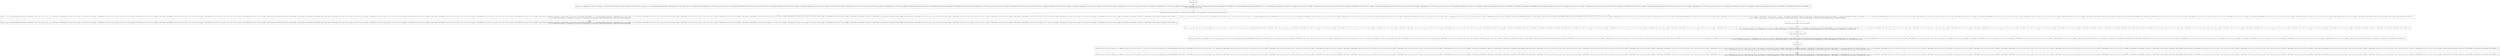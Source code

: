 digraph {
    graph [rankdir=TB
          ,bgcolor=transparent];
    node [shape=box
         ,fillcolor=white
         ,style=filled];
    0 [label=<O <BR/> neq(v<SUB>181</SUB>, v<SUB>181</SUB>)>];
    1 [label=<C <BR/> neq(v<SUB>196</SUB>, v<SUB>196</SUB>), mkng(C Var [C Succ [C Succ [v<SUB>196</SUB>]]], v<SUB>112</SUB>, C Sub [C Succ [C Succ [v<SUB>196</SUB>]] C Succ [C Succ [v<SUB>196</SUB>]]] : [C Sub [C Succ [C Succ [v<SUB>196</SUB>]] v<SUB>86</SUB>]], v<SUB>114</SUB>), non_ground_member(C Term [Clause C Term [Parent C Succ [C Succ [v<SUB>196</SUB>]] : [v<SUB>86</SUB>]] : v<SUB>128</SUB>], C Term [Clause C Term [Father C Var [C Succ [C Succ [v<SUB>196</SUB>]]] : [C Var [C Succ [C Succ [v<SUB>196</SUB>]]]]] : C Term [Parent C Var [C Succ [C Succ [v<SUB>196</SUB>]]] : [C Var [C Succ [C Succ [v<SUB>196</SUB>]]]]] : [C Term [Male [C Var [C Succ [C Succ [v<SUB>196</SUB>]]]]]]] : C Term [Clause C Term [Mother C Var [C Succ [C Succ [v<SUB>196</SUB>]]] : [C Var [C Succ [C Succ [v<SUB>196</SUB>]]]]] : C Term [Parent C Var [C Succ [C Succ [v<SUB>196</SUB>]]] : [C Var [C Succ [C Succ [v<SUB>196</SUB>]]]]] : [C Term [Female [C Var [C Succ [C Succ [v<SUB>196</SUB>]]]]]]] : C Term [Clause [C Term [Parent C Term [A []] : [C Term [B []]]]]] : [C Term [Clause [C Term [Male [C Term [A []]]]]]]), solve(C Term [Clause C Term [Father C Var [C Succ [C Succ [v<SUB>196</SUB>]]] : [C Var [C Succ [C Succ [v<SUB>196</SUB>]]]]] : C Term [Parent C Var [C Succ [C Succ [v<SUB>196</SUB>]]] : [C Var [C Succ [C Succ [v<SUB>196</SUB>]]]]] : [C Term [Male [C Var [C Succ [C Succ [v<SUB>196</SUB>]]]]]]] : C Term [Clause C Term [Mother C Var [C Succ [C Succ [v<SUB>196</SUB>]]] : [C Var [C Succ [C Succ [v<SUB>196</SUB>]]]]] : C Term [Parent C Var [C Succ [C Succ [v<SUB>196</SUB>]]] : [C Var [C Succ [C Succ [v<SUB>196</SUB>]]]]] : [C Term [Female [C Var [C Succ [C Succ [v<SUB>196</SUB>]]]]]]] : C Term [Clause [C Term [Parent C Term [A []] : [C Term [B []]]]]] : [C Term [Clause [C Term [Male [C Term [A []]]]]]], v<SUB>128</SUB>), non_ground_member(C Term [Clause C Term [Male [v<SUB>112</SUB>]] : v<SUB>133</SUB>], C Term [Clause C Term [Father C Var [C Succ [C Succ [v<SUB>196</SUB>]]] : [C Var [C Succ [C Succ [v<SUB>196</SUB>]]]]] : C Term [Parent C Var [C Succ [C Succ [v<SUB>196</SUB>]]] : [C Var [C Succ [C Succ [v<SUB>196</SUB>]]]]] : [C Term [Male [C Var [C Succ [C Succ [v<SUB>196</SUB>]]]]]]] : C Term [Clause C Term [Mother C Var [C Succ [C Succ [v<SUB>196</SUB>]]] : [C Var [C Succ [C Succ [v<SUB>196</SUB>]]]]] : C Term [Parent C Var [C Succ [C Succ [v<SUB>196</SUB>]]] : [C Var [C Succ [C Succ [v<SUB>196</SUB>]]]]] : [C Term [Female [C Var [C Succ [C Succ [v<SUB>196</SUB>]]]]]]] : C Term [Clause [C Term [Parent C Term [A []] : [C Term [B []]]]]] : [C Term [Clause [C Term [Male [C Term [A []]]]]]]), solve(C Term [Clause C Term [Father C Var [C Succ [C Succ [v<SUB>196</SUB>]]] : [C Var [C Succ [C Succ [v<SUB>196</SUB>]]]]] : C Term [Parent C Var [C Succ [C Succ [v<SUB>196</SUB>]]] : [C Var [C Succ [C Succ [v<SUB>196</SUB>]]]]] : [C Term [Male [C Var [C Succ [C Succ [v<SUB>196</SUB>]]]]]]] : C Term [Clause C Term [Mother C Var [C Succ [C Succ [v<SUB>196</SUB>]]] : [C Var [C Succ [C Succ [v<SUB>196</SUB>]]]]] : C Term [Parent C Var [C Succ [C Succ [v<SUB>196</SUB>]]] : [C Var [C Succ [C Succ [v<SUB>196</SUB>]]]]] : [C Term [Female [C Var [C Succ [C Succ [v<SUB>196</SUB>]]]]]]] : C Term [Clause [C Term [Parent C Term [A []] : [C Term [B []]]]]] : [C Term [Clause [C Term [Male [C Term [A []]]]]]], v<SUB>133</SUB>) <BR/>  [ v<SUB>181</SUB> &rarr; C Succ [v<SUB>195</SUB>], v<SUB>195</SUB> &rarr; v<SUB>196</SUB> ] >];
    2 [label=<O <BR/> mkng(C Var [C Succ [C Succ [v<SUB>196</SUB>]]], v<SUB>112</SUB>, C Sub [C Succ [C Succ [v<SUB>196</SUB>]] C Succ [C Succ [v<SUB>196</SUB>]]] : [C Sub [C Succ [C Succ [v<SUB>196</SUB>]] v<SUB>86</SUB>]], v<SUB>114</SUB>)>];
    3 [label=<C <BR/> neq(v<SUB>196</SUB>, v<SUB>196</SUB>), non_ground_member(C Term [Clause C Term [Parent C Succ [C Succ [v<SUB>196</SUB>]] : [v<SUB>86</SUB>]] : v<SUB>128</SUB>], C Term [Clause C Term [Father C Var [C Succ [C Succ [v<SUB>196</SUB>]]] : [C Var [C Succ [C Succ [v<SUB>196</SUB>]]]]] : C Term [Parent C Var [C Succ [C Succ [v<SUB>196</SUB>]]] : [C Var [C Succ [C Succ [v<SUB>196</SUB>]]]]] : [C Term [Male [C Var [C Succ [C Succ [v<SUB>196</SUB>]]]]]]] : C Term [Clause C Term [Mother C Var [C Succ [C Succ [v<SUB>196</SUB>]]] : [C Var [C Succ [C Succ [v<SUB>196</SUB>]]]]] : C Term [Parent C Var [C Succ [C Succ [v<SUB>196</SUB>]]] : [C Var [C Succ [C Succ [v<SUB>196</SUB>]]]]] : [C Term [Female [C Var [C Succ [C Succ [v<SUB>196</SUB>]]]]]]] : C Term [Clause [C Term [Parent C Term [A []] : [C Term [B []]]]]] : [C Term [Clause [C Term [Male [C Term [A []]]]]]]), solve(C Term [Clause C Term [Father C Var [C Succ [C Succ [v<SUB>196</SUB>]]] : [C Var [C Succ [C Succ [v<SUB>196</SUB>]]]]] : C Term [Parent C Var [C Succ [C Succ [v<SUB>196</SUB>]]] : [C Var [C Succ [C Succ [v<SUB>196</SUB>]]]]] : [C Term [Male [C Var [C Succ [C Succ [v<SUB>196</SUB>]]]]]]] : C Term [Clause C Term [Mother C Var [C Succ [C Succ [v<SUB>196</SUB>]]] : [C Var [C Succ [C Succ [v<SUB>196</SUB>]]]]] : C Term [Parent C Var [C Succ [C Succ [v<SUB>196</SUB>]]] : [C Var [C Succ [C Succ [v<SUB>196</SUB>]]]]] : [C Term [Female [C Var [C Succ [C Succ [v<SUB>196</SUB>]]]]]]] : C Term [Clause [C Term [Parent C Term [A []] : [C Term [B []]]]]] : [C Term [Clause [C Term [Male [C Term [A []]]]]]], v<SUB>128</SUB>), non_ground_member(C Term [Clause C Term [Male [C Succ [C Succ [v<SUB>196</SUB>]]]] : v<SUB>133</SUB>], C Term [Clause C Term [Father C Var [C Succ [C Succ [v<SUB>196</SUB>]]] : [C Var [C Succ [C Succ [v<SUB>196</SUB>]]]]] : C Term [Parent C Var [C Succ [C Succ [v<SUB>196</SUB>]]] : [C Var [C Succ [C Succ [v<SUB>196</SUB>]]]]] : [C Term [Male [C Var [C Succ [C Succ [v<SUB>196</SUB>]]]]]]] : C Term [Clause C Term [Mother C Var [C Succ [C Succ [v<SUB>196</SUB>]]] : [C Var [C Succ [C Succ [v<SUB>196</SUB>]]]]] : C Term [Parent C Var [C Succ [C Succ [v<SUB>196</SUB>]]] : [C Var [C Succ [C Succ [v<SUB>196</SUB>]]]]] : [C Term [Female [C Var [C Succ [C Succ [v<SUB>196</SUB>]]]]]]] : C Term [Clause [C Term [Parent C Term [A []] : [C Term [B []]]]]] : [C Term [Clause [C Term [Male [C Term [A []]]]]]]), solve(C Term [Clause C Term [Father C Var [C Succ [C Succ [v<SUB>196</SUB>]]] : [C Var [C Succ [C Succ [v<SUB>196</SUB>]]]]] : C Term [Parent C Var [C Succ [C Succ [v<SUB>196</SUB>]]] : [C Var [C Succ [C Succ [v<SUB>196</SUB>]]]]] : [C Term [Male [C Var [C Succ [C Succ [v<SUB>196</SUB>]]]]]]] : C Term [Clause C Term [Mother C Var [C Succ [C Succ [v<SUB>196</SUB>]]] : [C Var [C Succ [C Succ [v<SUB>196</SUB>]]]]] : C Term [Parent C Var [C Succ [C Succ [v<SUB>196</SUB>]]] : [C Var [C Succ [C Succ [v<SUB>196</SUB>]]]]] : [C Term [Female [C Var [C Succ [C Succ [v<SUB>196</SUB>]]]]]]] : C Term [Clause [C Term [Parent C Term [A []] : [C Term [B []]]]]] : [C Term [Clause [C Term [Male [C Term [A []]]]]]], v<SUB>133</SUB>) <BR/>  [ v<SUB>112</SUB> &rarr; C Succ [C Succ [v<SUB>196</SUB>]], v<SUB>114</SUB> &rarr; C Sub [v<SUB>198</SUB> v<SUB>112</SUB>] : v<SUB>199</SUB>, v<SUB>181</SUB> &rarr; C Succ [v<SUB>195</SUB>], v<SUB>195</SUB> &rarr; v<SUB>196</SUB>, v<SUB>198</SUB> &rarr; C Succ [C Succ [v<SUB>196</SUB>]], v<SUB>199</SUB> &rarr; [C Sub [C Succ [C Succ [v<SUB>196</SUB>]] v<SUB>86</SUB>]] ] >];
    4 [label=<C <BR/> neq(v<SUB>196</SUB>, v<SUB>196</SUB>), neq(C Succ [C Succ [v<SUB>196</SUB>]], C Succ [C Succ [v<SUB>196</SUB>]]), mkng(C Var [C Succ [C Succ [v<SUB>196</SUB>]]], v<SUB>112</SUB>, [C Sub [C Succ [C Succ [v<SUB>196</SUB>]] v<SUB>86</SUB>]], v<SUB>203</SUB>), non_ground_member(C Term [Clause C Term [Parent C Succ [C Succ [v<SUB>196</SUB>]] : [v<SUB>86</SUB>]] : v<SUB>128</SUB>], C Term [Clause C Term [Father C Var [C Succ [C Succ [v<SUB>196</SUB>]]] : [C Var [C Succ [C Succ [v<SUB>196</SUB>]]]]] : C Term [Parent C Var [C Succ [C Succ [v<SUB>196</SUB>]]] : [C Var [C Succ [C Succ [v<SUB>196</SUB>]]]]] : [C Term [Male [C Var [C Succ [C Succ [v<SUB>196</SUB>]]]]]]] : C Term [Clause C Term [Mother C Var [C Succ [C Succ [v<SUB>196</SUB>]]] : [C Var [C Succ [C Succ [v<SUB>196</SUB>]]]]] : C Term [Parent C Var [C Succ [C Succ [v<SUB>196</SUB>]]] : [C Var [C Succ [C Succ [v<SUB>196</SUB>]]]]] : [C Term [Female [C Var [C Succ [C Succ [v<SUB>196</SUB>]]]]]]] : C Term [Clause [C Term [Parent C Term [A []] : [C Term [B []]]]]] : [C Term [Clause [C Term [Male [C Term [A []]]]]]]), solve(C Term [Clause C Term [Father C Var [C Succ [C Succ [v<SUB>196</SUB>]]] : [C Var [C Succ [C Succ [v<SUB>196</SUB>]]]]] : C Term [Parent C Var [C Succ [C Succ [v<SUB>196</SUB>]]] : [C Var [C Succ [C Succ [v<SUB>196</SUB>]]]]] : [C Term [Male [C Var [C Succ [C Succ [v<SUB>196</SUB>]]]]]]] : C Term [Clause C Term [Mother C Var [C Succ [C Succ [v<SUB>196</SUB>]]] : [C Var [C Succ [C Succ [v<SUB>196</SUB>]]]]] : C Term [Parent C Var [C Succ [C Succ [v<SUB>196</SUB>]]] : [C Var [C Succ [C Succ [v<SUB>196</SUB>]]]]] : [C Term [Female [C Var [C Succ [C Succ [v<SUB>196</SUB>]]]]]]] : C Term [Clause [C Term [Parent C Term [A []] : [C Term [B []]]]]] : [C Term [Clause [C Term [Male [C Term [A []]]]]]], v<SUB>128</SUB>), non_ground_member(C Term [Clause C Term [Male [v<SUB>112</SUB>]] : v<SUB>133</SUB>], C Term [Clause C Term [Father C Var [C Succ [C Succ [v<SUB>196</SUB>]]] : [C Var [C Succ [C Succ [v<SUB>196</SUB>]]]]] : C Term [Parent C Var [C Succ [C Succ [v<SUB>196</SUB>]]] : [C Var [C Succ [C Succ [v<SUB>196</SUB>]]]]] : [C Term [Male [C Var [C Succ [C Succ [v<SUB>196</SUB>]]]]]]] : C Term [Clause C Term [Mother C Var [C Succ [C Succ [v<SUB>196</SUB>]]] : [C Var [C Succ [C Succ [v<SUB>196</SUB>]]]]] : C Term [Parent C Var [C Succ [C Succ [v<SUB>196</SUB>]]] : [C Var [C Succ [C Succ [v<SUB>196</SUB>]]]]] : [C Term [Female [C Var [C Succ [C Succ [v<SUB>196</SUB>]]]]]]] : C Term [Clause [C Term [Parent C Term [A []] : [C Term [B []]]]]] : [C Term [Clause [C Term [Male [C Term [A []]]]]]]), solve(C Term [Clause C Term [Father C Var [C Succ [C Succ [v<SUB>196</SUB>]]] : [C Var [C Succ [C Succ [v<SUB>196</SUB>]]]]] : C Term [Parent C Var [C Succ [C Succ [v<SUB>196</SUB>]]] : [C Var [C Succ [C Succ [v<SUB>196</SUB>]]]]] : [C Term [Male [C Var [C Succ [C Succ [v<SUB>196</SUB>]]]]]]] : C Term [Clause C Term [Mother C Var [C Succ [C Succ [v<SUB>196</SUB>]]] : [C Var [C Succ [C Succ [v<SUB>196</SUB>]]]]] : C Term [Parent C Var [C Succ [C Succ [v<SUB>196</SUB>]]] : [C Var [C Succ [C Succ [v<SUB>196</SUB>]]]]] : [C Term [Female [C Var [C Succ [C Succ [v<SUB>196</SUB>]]]]]]] : C Term [Clause [C Term [Parent C Term [A []] : [C Term [B []]]]]] : [C Term [Clause [C Term [Male [C Term [A []]]]]]], v<SUB>133</SUB>) <BR/>  [ v<SUB>114</SUB> &rarr; C Sub [v<SUB>201</SUB> v<SUB>204</SUB>] : v<SUB>203</SUB>, v<SUB>181</SUB> &rarr; C Succ [v<SUB>195</SUB>], v<SUB>195</SUB> &rarr; v<SUB>196</SUB>, v<SUB>200</SUB> &rarr; C Succ [C Succ [v<SUB>196</SUB>]], v<SUB>201</SUB> &rarr; C Succ [C Succ [v<SUB>196</SUB>]], v<SUB>202</SUB> &rarr; [C Sub [C Succ [C Succ [v<SUB>196</SUB>]] v<SUB>86</SUB>]], v<SUB>204</SUB> &rarr; C Succ [C Succ [v<SUB>196</SUB>]] ] >];
    5 [label=<Leaf <BR/> neq(v<SUB>196</SUB>, v<SUB>196</SUB>), non_ground_member(C Term [Clause C Term [Parent C Succ [C Succ [v<SUB>196</SUB>]] : [v<SUB>86</SUB>]] : v<SUB>128</SUB>], C Term [Clause C Term [Father C Var [C Succ [C Succ [v<SUB>196</SUB>]]] : [C Var [C Succ [C Succ [v<SUB>196</SUB>]]]]] : C Term [Parent C Var [C Succ [C Succ [v<SUB>196</SUB>]]] : [C Var [C Succ [C Succ [v<SUB>196</SUB>]]]]] : [C Term [Male [C Var [C Succ [C Succ [v<SUB>196</SUB>]]]]]]] : C Term [Clause C Term [Mother C Var [C Succ [C Succ [v<SUB>196</SUB>]]] : [C Var [C Succ [C Succ [v<SUB>196</SUB>]]]]] : C Term [Parent C Var [C Succ [C Succ [v<SUB>196</SUB>]]] : [C Var [C Succ [C Succ [v<SUB>196</SUB>]]]]] : [C Term [Female [C Var [C Succ [C Succ [v<SUB>196</SUB>]]]]]]] : C Term [Clause [C Term [Parent C Term [A []] : [C Term [B []]]]]] : [C Term [Clause [C Term [Male [C Term [A []]]]]]]), solve(C Term [Clause C Term [Father C Var [C Succ [C Succ [v<SUB>196</SUB>]]] : [C Var [C Succ [C Succ [v<SUB>196</SUB>]]]]] : C Term [Parent C Var [C Succ [C Succ [v<SUB>196</SUB>]]] : [C Var [C Succ [C Succ [v<SUB>196</SUB>]]]]] : [C Term [Male [C Var [C Succ [C Succ [v<SUB>196</SUB>]]]]]]] : C Term [Clause C Term [Mother C Var [C Succ [C Succ [v<SUB>196</SUB>]]] : [C Var [C Succ [C Succ [v<SUB>196</SUB>]]]]] : C Term [Parent C Var [C Succ [C Succ [v<SUB>196</SUB>]]] : [C Var [C Succ [C Succ [v<SUB>196</SUB>]]]]] : [C Term [Female [C Var [C Succ [C Succ [v<SUB>196</SUB>]]]]]]] : C Term [Clause [C Term [Parent C Term [A []] : [C Term [B []]]]]] : [C Term [Clause [C Term [Male [C Term [A []]]]]]], v<SUB>128</SUB>), non_ground_member(C Term [Clause C Term [Male [C Succ [C Succ [v<SUB>196</SUB>]]]] : v<SUB>133</SUB>], C Term [Clause C Term [Father C Var [C Succ [C Succ [v<SUB>196</SUB>]]] : [C Var [C Succ [C Succ [v<SUB>196</SUB>]]]]] : C Term [Parent C Var [C Succ [C Succ [v<SUB>196</SUB>]]] : [C Var [C Succ [C Succ [v<SUB>196</SUB>]]]]] : [C Term [Male [C Var [C Succ [C Succ [v<SUB>196</SUB>]]]]]]] : C Term [Clause C Term [Mother C Var [C Succ [C Succ [v<SUB>196</SUB>]]] : [C Var [C Succ [C Succ [v<SUB>196</SUB>]]]]] : C Term [Parent C Var [C Succ [C Succ [v<SUB>196</SUB>]]] : [C Var [C Succ [C Succ [v<SUB>196</SUB>]]]]] : [C Term [Female [C Var [C Succ [C Succ [v<SUB>196</SUB>]]]]]]] : C Term [Clause [C Term [Parent C Term [A []] : [C Term [B []]]]]] : [C Term [Clause [C Term [Male [C Term [A []]]]]]]), solve(C Term [Clause C Term [Father C Var [C Succ [C Succ [v<SUB>196</SUB>]]] : [C Var [C Succ [C Succ [v<SUB>196</SUB>]]]]] : C Term [Parent C Var [C Succ [C Succ [v<SUB>196</SUB>]]] : [C Var [C Succ [C Succ [v<SUB>196</SUB>]]]]] : [C Term [Male [C Var [C Succ [C Succ [v<SUB>196</SUB>]]]]]]] : C Term [Clause C Term [Mother C Var [C Succ [C Succ [v<SUB>196</SUB>]]] : [C Var [C Succ [C Succ [v<SUB>196</SUB>]]]]] : C Term [Parent C Var [C Succ [C Succ [v<SUB>196</SUB>]]] : [C Var [C Succ [C Succ [v<SUB>196</SUB>]]]]] : [C Term [Female [C Var [C Succ [C Succ [v<SUB>196</SUB>]]]]]]] : C Term [Clause [C Term [Parent C Term [A []] : [C Term [B []]]]]] : [C Term [Clause [C Term [Male [C Term [A []]]]]]], v<SUB>133</SUB>) <BR/>  [ v<SUB>112</SUB> &rarr; C Succ [C Succ [v<SUB>196</SUB>]], v<SUB>114</SUB> &rarr; C Sub [v<SUB>198</SUB> v<SUB>112</SUB>] : v<SUB>199</SUB>, v<SUB>181</SUB> &rarr; C Succ [v<SUB>195</SUB>], v<SUB>195</SUB> &rarr; v<SUB>196</SUB>, v<SUB>198</SUB> &rarr; C Succ [C Succ [v<SUB>196</SUB>]], v<SUB>199</SUB> &rarr; [C Sub [C Succ [C Succ [v<SUB>196</SUB>]] v<SUB>86</SUB>]] ] >];
    6 [label=<O <BR/> neq(C Succ [C Succ [v<SUB>196</SUB>]], C Succ [C Succ [v<SUB>196</SUB>]])>];
    7 [label=<C <BR/> neq(v<SUB>196</SUB>, v<SUB>196</SUB>), neq(C Succ [v<SUB>196</SUB>], C Succ [v<SUB>196</SUB>]), mkng(C Var [C Succ [C Succ [v<SUB>196</SUB>]]], v<SUB>112</SUB>, [C Sub [C Succ [C Succ [v<SUB>196</SUB>]] v<SUB>86</SUB>]], v<SUB>203</SUB>), non_ground_member(C Term [Clause C Term [Parent C Succ [C Succ [v<SUB>196</SUB>]] : [v<SUB>86</SUB>]] : v<SUB>128</SUB>], C Term [Clause C Term [Father C Var [C Succ [C Succ [v<SUB>196</SUB>]]] : [C Var [C Succ [C Succ [v<SUB>196</SUB>]]]]] : C Term [Parent C Var [C Succ [C Succ [v<SUB>196</SUB>]]] : [C Var [C Succ [C Succ [v<SUB>196</SUB>]]]]] : [C Term [Male [C Var [C Succ [C Succ [v<SUB>196</SUB>]]]]]]] : C Term [Clause C Term [Mother C Var [C Succ [C Succ [v<SUB>196</SUB>]]] : [C Var [C Succ [C Succ [v<SUB>196</SUB>]]]]] : C Term [Parent C Var [C Succ [C Succ [v<SUB>196</SUB>]]] : [C Var [C Succ [C Succ [v<SUB>196</SUB>]]]]] : [C Term [Female [C Var [C Succ [C Succ [v<SUB>196</SUB>]]]]]]] : C Term [Clause [C Term [Parent C Term [A []] : [C Term [B []]]]]] : [C Term [Clause [C Term [Male [C Term [A []]]]]]]), solve(C Term [Clause C Term [Father C Var [C Succ [C Succ [v<SUB>196</SUB>]]] : [C Var [C Succ [C Succ [v<SUB>196</SUB>]]]]] : C Term [Parent C Var [C Succ [C Succ [v<SUB>196</SUB>]]] : [C Var [C Succ [C Succ [v<SUB>196</SUB>]]]]] : [C Term [Male [C Var [C Succ [C Succ [v<SUB>196</SUB>]]]]]]] : C Term [Clause C Term [Mother C Var [C Succ [C Succ [v<SUB>196</SUB>]]] : [C Var [C Succ [C Succ [v<SUB>196</SUB>]]]]] : C Term [Parent C Var [C Succ [C Succ [v<SUB>196</SUB>]]] : [C Var [C Succ [C Succ [v<SUB>196</SUB>]]]]] : [C Term [Female [C Var [C Succ [C Succ [v<SUB>196</SUB>]]]]]]] : C Term [Clause [C Term [Parent C Term [A []] : [C Term [B []]]]]] : [C Term [Clause [C Term [Male [C Term [A []]]]]]], v<SUB>128</SUB>), non_ground_member(C Term [Clause C Term [Male [v<SUB>112</SUB>]] : v<SUB>133</SUB>], C Term [Clause C Term [Father C Var [C Succ [C Succ [v<SUB>196</SUB>]]] : [C Var [C Succ [C Succ [v<SUB>196</SUB>]]]]] : C Term [Parent C Var [C Succ [C Succ [v<SUB>196</SUB>]]] : [C Var [C Succ [C Succ [v<SUB>196</SUB>]]]]] : [C Term [Male [C Var [C Succ [C Succ [v<SUB>196</SUB>]]]]]]] : C Term [Clause C Term [Mother C Var [C Succ [C Succ [v<SUB>196</SUB>]]] : [C Var [C Succ [C Succ [v<SUB>196</SUB>]]]]] : C Term [Parent C Var [C Succ [C Succ [v<SUB>196</SUB>]]] : [C Var [C Succ [C Succ [v<SUB>196</SUB>]]]]] : [C Term [Female [C Var [C Succ [C Succ [v<SUB>196</SUB>]]]]]]] : C Term [Clause [C Term [Parent C Term [A []] : [C Term [B []]]]]] : [C Term [Clause [C Term [Male [C Term [A []]]]]]]), solve(C Term [Clause C Term [Father C Var [C Succ [C Succ [v<SUB>196</SUB>]]] : [C Var [C Succ [C Succ [v<SUB>196</SUB>]]]]] : C Term [Parent C Var [C Succ [C Succ [v<SUB>196</SUB>]]] : [C Var [C Succ [C Succ [v<SUB>196</SUB>]]]]] : [C Term [Male [C Var [C Succ [C Succ [v<SUB>196</SUB>]]]]]]] : C Term [Clause C Term [Mother C Var [C Succ [C Succ [v<SUB>196</SUB>]]] : [C Var [C Succ [C Succ [v<SUB>196</SUB>]]]]] : C Term [Parent C Var [C Succ [C Succ [v<SUB>196</SUB>]]] : [C Var [C Succ [C Succ [v<SUB>196</SUB>]]]]] : [C Term [Female [C Var [C Succ [C Succ [v<SUB>196</SUB>]]]]]]] : C Term [Clause [C Term [Parent C Term [A []] : [C Term [B []]]]]] : [C Term [Clause [C Term [Male [C Term [A []]]]]]], v<SUB>133</SUB>) <BR/>  [ v<SUB>114</SUB> &rarr; C Sub [v<SUB>201</SUB> v<SUB>204</SUB>] : v<SUB>203</SUB>, v<SUB>181</SUB> &rarr; C Succ [v<SUB>195</SUB>], v<SUB>195</SUB> &rarr; v<SUB>196</SUB>, v<SUB>200</SUB> &rarr; C Succ [C Succ [v<SUB>196</SUB>]], v<SUB>201</SUB> &rarr; C Succ [C Succ [v<SUB>196</SUB>]], v<SUB>202</SUB> &rarr; [C Sub [C Succ [C Succ [v<SUB>196</SUB>]] v<SUB>86</SUB>]], v<SUB>204</SUB> &rarr; C Succ [C Succ [v<SUB>196</SUB>]], v<SUB>210</SUB> &rarr; C Succ [v<SUB>196</SUB>], v<SUB>211</SUB> &rarr; C Succ [v<SUB>196</SUB>] ] >];
    8 [label=<O <BR/> neq(C Succ [v<SUB>196</SUB>], C Succ [v<SUB>196</SUB>])>];
    9 [label=<C <BR/> neq(v<SUB>215</SUB>, v<SUB>215</SUB>), neq(v<SUB>215</SUB>, v<SUB>215</SUB>), mkng(C Var [C Succ [C Succ [v<SUB>215</SUB>]]], v<SUB>112</SUB>, [C Sub [C Succ [C Succ [v<SUB>215</SUB>]] v<SUB>86</SUB>]], v<SUB>203</SUB>), non_ground_member(C Term [Clause C Term [Parent C Succ [C Succ [v<SUB>215</SUB>]] : [v<SUB>86</SUB>]] : v<SUB>128</SUB>], C Term [Clause C Term [Father C Var [C Succ [C Succ [v<SUB>215</SUB>]]] : [C Var [C Succ [C Succ [v<SUB>215</SUB>]]]]] : C Term [Parent C Var [C Succ [C Succ [v<SUB>215</SUB>]]] : [C Var [C Succ [C Succ [v<SUB>215</SUB>]]]]] : [C Term [Male [C Var [C Succ [C Succ [v<SUB>215</SUB>]]]]]]] : C Term [Clause C Term [Mother C Var [C Succ [C Succ [v<SUB>215</SUB>]]] : [C Var [C Succ [C Succ [v<SUB>215</SUB>]]]]] : C Term [Parent C Var [C Succ [C Succ [v<SUB>215</SUB>]]] : [C Var [C Succ [C Succ [v<SUB>215</SUB>]]]]] : [C Term [Female [C Var [C Succ [C Succ [v<SUB>215</SUB>]]]]]]] : C Term [Clause [C Term [Parent C Term [A []] : [C Term [B []]]]]] : [C Term [Clause [C Term [Male [C Term [A []]]]]]]), solve(C Term [Clause C Term [Father C Var [C Succ [C Succ [v<SUB>215</SUB>]]] : [C Var [C Succ [C Succ [v<SUB>215</SUB>]]]]] : C Term [Parent C Var [C Succ [C Succ [v<SUB>215</SUB>]]] : [C Var [C Succ [C Succ [v<SUB>215</SUB>]]]]] : [C Term [Male [C Var [C Succ [C Succ [v<SUB>215</SUB>]]]]]]] : C Term [Clause C Term [Mother C Var [C Succ [C Succ [v<SUB>215</SUB>]]] : [C Var [C Succ [C Succ [v<SUB>215</SUB>]]]]] : C Term [Parent C Var [C Succ [C Succ [v<SUB>215</SUB>]]] : [C Var [C Succ [C Succ [v<SUB>215</SUB>]]]]] : [C Term [Female [C Var [C Succ [C Succ [v<SUB>215</SUB>]]]]]]] : C Term [Clause [C Term [Parent C Term [A []] : [C Term [B []]]]]] : [C Term [Clause [C Term [Male [C Term [A []]]]]]], v<SUB>128</SUB>), non_ground_member(C Term [Clause C Term [Male [v<SUB>112</SUB>]] : v<SUB>133</SUB>], C Term [Clause C Term [Father C Var [C Succ [C Succ [v<SUB>215</SUB>]]] : [C Var [C Succ [C Succ [v<SUB>215</SUB>]]]]] : C Term [Parent C Var [C Succ [C Succ [v<SUB>215</SUB>]]] : [C Var [C Succ [C Succ [v<SUB>215</SUB>]]]]] : [C Term [Male [C Var [C Succ [C Succ [v<SUB>215</SUB>]]]]]]] : C Term [Clause C Term [Mother C Var [C Succ [C Succ [v<SUB>215</SUB>]]] : [C Var [C Succ [C Succ [v<SUB>215</SUB>]]]]] : C Term [Parent C Var [C Succ [C Succ [v<SUB>215</SUB>]]] : [C Var [C Succ [C Succ [v<SUB>215</SUB>]]]]] : [C Term [Female [C Var [C Succ [C Succ [v<SUB>215</SUB>]]]]]]] : C Term [Clause [C Term [Parent C Term [A []] : [C Term [B []]]]]] : [C Term [Clause [C Term [Male [C Term [A []]]]]]]), solve(C Term [Clause C Term [Father C Var [C Succ [C Succ [v<SUB>215</SUB>]]] : [C Var [C Succ [C Succ [v<SUB>215</SUB>]]]]] : C Term [Parent C Var [C Succ [C Succ [v<SUB>215</SUB>]]] : [C Var [C Succ [C Succ [v<SUB>215</SUB>]]]]] : [C Term [Male [C Var [C Succ [C Succ [v<SUB>215</SUB>]]]]]]] : C Term [Clause C Term [Mother C Var [C Succ [C Succ [v<SUB>215</SUB>]]] : [C Var [C Succ [C Succ [v<SUB>215</SUB>]]]]] : C Term [Parent C Var [C Succ [C Succ [v<SUB>215</SUB>]]] : [C Var [C Succ [C Succ [v<SUB>215</SUB>]]]]] : [C Term [Female [C Var [C Succ [C Succ [v<SUB>215</SUB>]]]]]]] : C Term [Clause [C Term [Parent C Term [A []] : [C Term [B []]]]]] : [C Term [Clause [C Term [Male [C Term [A []]]]]]], v<SUB>133</SUB>) <BR/>  [ v<SUB>114</SUB> &rarr; C Sub [v<SUB>201</SUB> v<SUB>204</SUB>] : v<SUB>203</SUB>, v<SUB>181</SUB> &rarr; C Succ [v<SUB>195</SUB>], v<SUB>195</SUB> &rarr; v<SUB>196</SUB>, v<SUB>196</SUB> &rarr; v<SUB>214</SUB>, v<SUB>200</SUB> &rarr; C Succ [C Succ [v<SUB>196</SUB>]], v<SUB>201</SUB> &rarr; C Succ [C Succ [v<SUB>196</SUB>]], v<SUB>202</SUB> &rarr; [C Sub [C Succ [C Succ [v<SUB>196</SUB>]] v<SUB>86</SUB>]], v<SUB>204</SUB> &rarr; C Succ [C Succ [v<SUB>196</SUB>]], v<SUB>210</SUB> &rarr; C Succ [v<SUB>196</SUB>], v<SUB>211</SUB> &rarr; C Succ [v<SUB>196</SUB>], v<SUB>214</SUB> &rarr; v<SUB>215</SUB> ] >];
    10 [label=<O <BR/> neq(v<SUB>215</SUB>, v<SUB>215</SUB>)>];
    11 [label=<C <BR/> neq(C Succ [v<SUB>219</SUB>], C Succ [v<SUB>219</SUB>]), neq(v<SUB>219</SUB>, v<SUB>219</SUB>), mkng(C Var [C Succ [C Succ [C Succ [v<SUB>219</SUB>]]]], v<SUB>112</SUB>, [C Sub [C Succ [C Succ [C Succ [v<SUB>219</SUB>]]] v<SUB>86</SUB>]], v<SUB>203</SUB>), non_ground_member(C Term [Clause C Term [Parent C Succ [C Succ [C Succ [v<SUB>219</SUB>]]] : [v<SUB>86</SUB>]] : v<SUB>128</SUB>], C Term [Clause C Term [Father C Var [C Succ [C Succ [C Succ [v<SUB>219</SUB>]]]] : [C Var [C Succ [C Succ [C Succ [v<SUB>219</SUB>]]]]]] : C Term [Parent C Var [C Succ [C Succ [C Succ [v<SUB>219</SUB>]]]] : [C Var [C Succ [C Succ [C Succ [v<SUB>219</SUB>]]]]]] : [C Term [Male [C Var [C Succ [C Succ [C Succ [v<SUB>219</SUB>]]]]]]]] : C Term [Clause C Term [Mother C Var [C Succ [C Succ [C Succ [v<SUB>219</SUB>]]]] : [C Var [C Succ [C Succ [C Succ [v<SUB>219</SUB>]]]]]] : C Term [Parent C Var [C Succ [C Succ [C Succ [v<SUB>219</SUB>]]]] : [C Var [C Succ [C Succ [C Succ [v<SUB>219</SUB>]]]]]] : [C Term [Female [C Var [C Succ [C Succ [C Succ [v<SUB>219</SUB>]]]]]]]] : C Term [Clause [C Term [Parent C Term [A []] : [C Term [B []]]]]] : [C Term [Clause [C Term [Male [C Term [A []]]]]]]), solve(C Term [Clause C Term [Father C Var [C Succ [C Succ [C Succ [v<SUB>219</SUB>]]]] : [C Var [C Succ [C Succ [C Succ [v<SUB>219</SUB>]]]]]] : C Term [Parent C Var [C Succ [C Succ [C Succ [v<SUB>219</SUB>]]]] : [C Var [C Succ [C Succ [C Succ [v<SUB>219</SUB>]]]]]] : [C Term [Male [C Var [C Succ [C Succ [C Succ [v<SUB>219</SUB>]]]]]]]] : C Term [Clause C Term [Mother C Var [C Succ [C Succ [C Succ [v<SUB>219</SUB>]]]] : [C Var [C Succ [C Succ [C Succ [v<SUB>219</SUB>]]]]]] : C Term [Parent C Var [C Succ [C Succ [C Succ [v<SUB>219</SUB>]]]] : [C Var [C Succ [C Succ [C Succ [v<SUB>219</SUB>]]]]]] : [C Term [Female [C Var [C Succ [C Succ [C Succ [v<SUB>219</SUB>]]]]]]]] : C Term [Clause [C Term [Parent C Term [A []] : [C Term [B []]]]]] : [C Term [Clause [C Term [Male [C Term [A []]]]]]], v<SUB>128</SUB>), non_ground_member(C Term [Clause C Term [Male [v<SUB>112</SUB>]] : v<SUB>133</SUB>], C Term [Clause C Term [Father C Var [C Succ [C Succ [C Succ [v<SUB>219</SUB>]]]] : [C Var [C Succ [C Succ [C Succ [v<SUB>219</SUB>]]]]]] : C Term [Parent C Var [C Succ [C Succ [C Succ [v<SUB>219</SUB>]]]] : [C Var [C Succ [C Succ [C Succ [v<SUB>219</SUB>]]]]]] : [C Term [Male [C Var [C Succ [C Succ [C Succ [v<SUB>219</SUB>]]]]]]]] : C Term [Clause C Term [Mother C Var [C Succ [C Succ [C Succ [v<SUB>219</SUB>]]]] : [C Var [C Succ [C Succ [C Succ [v<SUB>219</SUB>]]]]]] : C Term [Parent C Var [C Succ [C Succ [C Succ [v<SUB>219</SUB>]]]] : [C Var [C Succ [C Succ [C Succ [v<SUB>219</SUB>]]]]]] : [C Term [Female [C Var [C Succ [C Succ [C Succ [v<SUB>219</SUB>]]]]]]]] : C Term [Clause [C Term [Parent C Term [A []] : [C Term [B []]]]]] : [C Term [Clause [C Term [Male [C Term [A []]]]]]]), solve(C Term [Clause C Term [Father C Var [C Succ [C Succ [C Succ [v<SUB>219</SUB>]]]] : [C Var [C Succ [C Succ [C Succ [v<SUB>219</SUB>]]]]]] : C Term [Parent C Var [C Succ [C Succ [C Succ [v<SUB>219</SUB>]]]] : [C Var [C Succ [C Succ [C Succ [v<SUB>219</SUB>]]]]]] : [C Term [Male [C Var [C Succ [C Succ [C Succ [v<SUB>219</SUB>]]]]]]]] : C Term [Clause C Term [Mother C Var [C Succ [C Succ [C Succ [v<SUB>219</SUB>]]]] : [C Var [C Succ [C Succ [C Succ [v<SUB>219</SUB>]]]]]] : C Term [Parent C Var [C Succ [C Succ [C Succ [v<SUB>219</SUB>]]]] : [C Var [C Succ [C Succ [C Succ [v<SUB>219</SUB>]]]]]] : [C Term [Female [C Var [C Succ [C Succ [C Succ [v<SUB>219</SUB>]]]]]]]] : C Term [Clause [C Term [Parent C Term [A []] : [C Term [B []]]]]] : [C Term [Clause [C Term [Male [C Term [A []]]]]]], v<SUB>133</SUB>) <BR/>  [ v<SUB>114</SUB> &rarr; C Sub [v<SUB>201</SUB> v<SUB>204</SUB>] : v<SUB>203</SUB>, v<SUB>181</SUB> &rarr; C Succ [v<SUB>195</SUB>], v<SUB>195</SUB> &rarr; v<SUB>196</SUB>, v<SUB>196</SUB> &rarr; v<SUB>214</SUB>, v<SUB>200</SUB> &rarr; C Succ [C Succ [v<SUB>196</SUB>]], v<SUB>201</SUB> &rarr; C Succ [C Succ [v<SUB>196</SUB>]], v<SUB>202</SUB> &rarr; [C Sub [C Succ [C Succ [v<SUB>196</SUB>]] v<SUB>86</SUB>]], v<SUB>204</SUB> &rarr; C Succ [C Succ [v<SUB>196</SUB>]], v<SUB>210</SUB> &rarr; C Succ [v<SUB>196</SUB>], v<SUB>211</SUB> &rarr; C Succ [v<SUB>196</SUB>], v<SUB>214</SUB> &rarr; v<SUB>215</SUB>, v<SUB>215</SUB> &rarr; C Succ [v<SUB>218</SUB>], v<SUB>218</SUB> &rarr; v<SUB>219</SUB> ] >];
    12 [label=<Leaf <BR/> neq(C Succ [v<SUB>219</SUB>], C Succ [v<SUB>219</SUB>]), neq(v<SUB>219</SUB>, v<SUB>219</SUB>), mkng(C Var [C Succ [C Succ [C Succ [v<SUB>219</SUB>]]]], v<SUB>112</SUB>, [C Sub [C Succ [C Succ [C Succ [v<SUB>219</SUB>]]] v<SUB>86</SUB>]], v<SUB>203</SUB>), non_ground_member(C Term [Clause C Term [Parent C Succ [C Succ [C Succ [v<SUB>219</SUB>]]] : [v<SUB>86</SUB>]] : v<SUB>128</SUB>], C Term [Clause C Term [Father C Var [C Succ [C Succ [C Succ [v<SUB>219</SUB>]]]] : [C Var [C Succ [C Succ [C Succ [v<SUB>219</SUB>]]]]]] : C Term [Parent C Var [C Succ [C Succ [C Succ [v<SUB>219</SUB>]]]] : [C Var [C Succ [C Succ [C Succ [v<SUB>219</SUB>]]]]]] : [C Term [Male [C Var [C Succ [C Succ [C Succ [v<SUB>219</SUB>]]]]]]]] : C Term [Clause C Term [Mother C Var [C Succ [C Succ [C Succ [v<SUB>219</SUB>]]]] : [C Var [C Succ [C Succ [C Succ [v<SUB>219</SUB>]]]]]] : C Term [Parent C Var [C Succ [C Succ [C Succ [v<SUB>219</SUB>]]]] : [C Var [C Succ [C Succ [C Succ [v<SUB>219</SUB>]]]]]] : [C Term [Female [C Var [C Succ [C Succ [C Succ [v<SUB>219</SUB>]]]]]]]] : C Term [Clause [C Term [Parent C Term [A []] : [C Term [B []]]]]] : [C Term [Clause [C Term [Male [C Term [A []]]]]]]), solve(C Term [Clause C Term [Father C Var [C Succ [C Succ [C Succ [v<SUB>219</SUB>]]]] : [C Var [C Succ [C Succ [C Succ [v<SUB>219</SUB>]]]]]] : C Term [Parent C Var [C Succ [C Succ [C Succ [v<SUB>219</SUB>]]]] : [C Var [C Succ [C Succ [C Succ [v<SUB>219</SUB>]]]]]] : [C Term [Male [C Var [C Succ [C Succ [C Succ [v<SUB>219</SUB>]]]]]]]] : C Term [Clause C Term [Mother C Var [C Succ [C Succ [C Succ [v<SUB>219</SUB>]]]] : [C Var [C Succ [C Succ [C Succ [v<SUB>219</SUB>]]]]]] : C Term [Parent C Var [C Succ [C Succ [C Succ [v<SUB>219</SUB>]]]] : [C Var [C Succ [C Succ [C Succ [v<SUB>219</SUB>]]]]]] : [C Term [Female [C Var [C Succ [C Succ [C Succ [v<SUB>219</SUB>]]]]]]]] : C Term [Clause [C Term [Parent C Term [A []] : [C Term [B []]]]]] : [C Term [Clause [C Term [Male [C Term [A []]]]]]], v<SUB>128</SUB>), non_ground_member(C Term [Clause C Term [Male [v<SUB>112</SUB>]] : v<SUB>133</SUB>], C Term [Clause C Term [Father C Var [C Succ [C Succ [C Succ [v<SUB>219</SUB>]]]] : [C Var [C Succ [C Succ [C Succ [v<SUB>219</SUB>]]]]]] : C Term [Parent C Var [C Succ [C Succ [C Succ [v<SUB>219</SUB>]]]] : [C Var [C Succ [C Succ [C Succ [v<SUB>219</SUB>]]]]]] : [C Term [Male [C Var [C Succ [C Succ [C Succ [v<SUB>219</SUB>]]]]]]]] : C Term [Clause C Term [Mother C Var [C Succ [C Succ [C Succ [v<SUB>219</SUB>]]]] : [C Var [C Succ [C Succ [C Succ [v<SUB>219</SUB>]]]]]] : C Term [Parent C Var [C Succ [C Succ [C Succ [v<SUB>219</SUB>]]]] : [C Var [C Succ [C Succ [C Succ [v<SUB>219</SUB>]]]]]] : [C Term [Female [C Var [C Succ [C Succ [C Succ [v<SUB>219</SUB>]]]]]]]] : C Term [Clause [C Term [Parent C Term [A []] : [C Term [B []]]]]] : [C Term [Clause [C Term [Male [C Term [A []]]]]]]), solve(C Term [Clause C Term [Father C Var [C Succ [C Succ [C Succ [v<SUB>219</SUB>]]]] : [C Var [C Succ [C Succ [C Succ [v<SUB>219</SUB>]]]]]] : C Term [Parent C Var [C Succ [C Succ [C Succ [v<SUB>219</SUB>]]]] : [C Var [C Succ [C Succ [C Succ [v<SUB>219</SUB>]]]]]] : [C Term [Male [C Var [C Succ [C Succ [C Succ [v<SUB>219</SUB>]]]]]]]] : C Term [Clause C Term [Mother C Var [C Succ [C Succ [C Succ [v<SUB>219</SUB>]]]] : [C Var [C Succ [C Succ [C Succ [v<SUB>219</SUB>]]]]]] : C Term [Parent C Var [C Succ [C Succ [C Succ [v<SUB>219</SUB>]]]] : [C Var [C Succ [C Succ [C Succ [v<SUB>219</SUB>]]]]]] : [C Term [Female [C Var [C Succ [C Succ [C Succ [v<SUB>219</SUB>]]]]]]]] : C Term [Clause [C Term [Parent C Term [A []] : [C Term [B []]]]]] : [C Term [Clause [C Term [Male [C Term [A []]]]]]], v<SUB>133</SUB>) <BR/>  [ v<SUB>114</SUB> &rarr; C Sub [v<SUB>201</SUB> v<SUB>204</SUB>] : v<SUB>203</SUB>, v<SUB>181</SUB> &rarr; C Succ [v<SUB>195</SUB>], v<SUB>195</SUB> &rarr; v<SUB>196</SUB>, v<SUB>196</SUB> &rarr; v<SUB>214</SUB>, v<SUB>200</SUB> &rarr; C Succ [C Succ [v<SUB>196</SUB>]], v<SUB>201</SUB> &rarr; C Succ [C Succ [v<SUB>196</SUB>]], v<SUB>202</SUB> &rarr; [C Sub [C Succ [C Succ [v<SUB>196</SUB>]] v<SUB>86</SUB>]], v<SUB>204</SUB> &rarr; C Succ [C Succ [v<SUB>196</SUB>]], v<SUB>210</SUB> &rarr; C Succ [v<SUB>196</SUB>], v<SUB>211</SUB> &rarr; C Succ [v<SUB>196</SUB>], v<SUB>214</SUB> &rarr; v<SUB>215</SUB>, v<SUB>215</SUB> &rarr; C Succ [v<SUB>218</SUB>], v<SUB>218</SUB> &rarr; v<SUB>219</SUB> ] >];
    0 -> 1 [label=""];
    1 -> 2 [label=""];
    2 -> 3 [label=""];
    2 -> 4 [label=""];
    3 -> 5 [label=""];
    4 -> 6 [label=""];
    6 -> 7 [label=""];
    7 -> 8 [label=""];
    8 -> 9 [label=""];
    9 -> 10 [label=""];
    10 -> 11 [label=""];
    11 -> 12 [label=""];
}